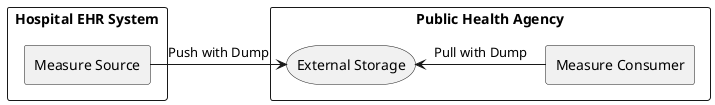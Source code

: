 @startuml
rectangle "Hospital EHR System" {
agent "Measure Source" as MeasureSource
}

rectangle "Public Health Agency" {
storage "External Storage" as ExternalStorage
agent "Measure Consumer" as MeasureConsumer
}

MeasureSource -> ExternalStorage : Push with Dump
ExternalStorage <- MeasureConsumer : Pull with Dump

@enduml
